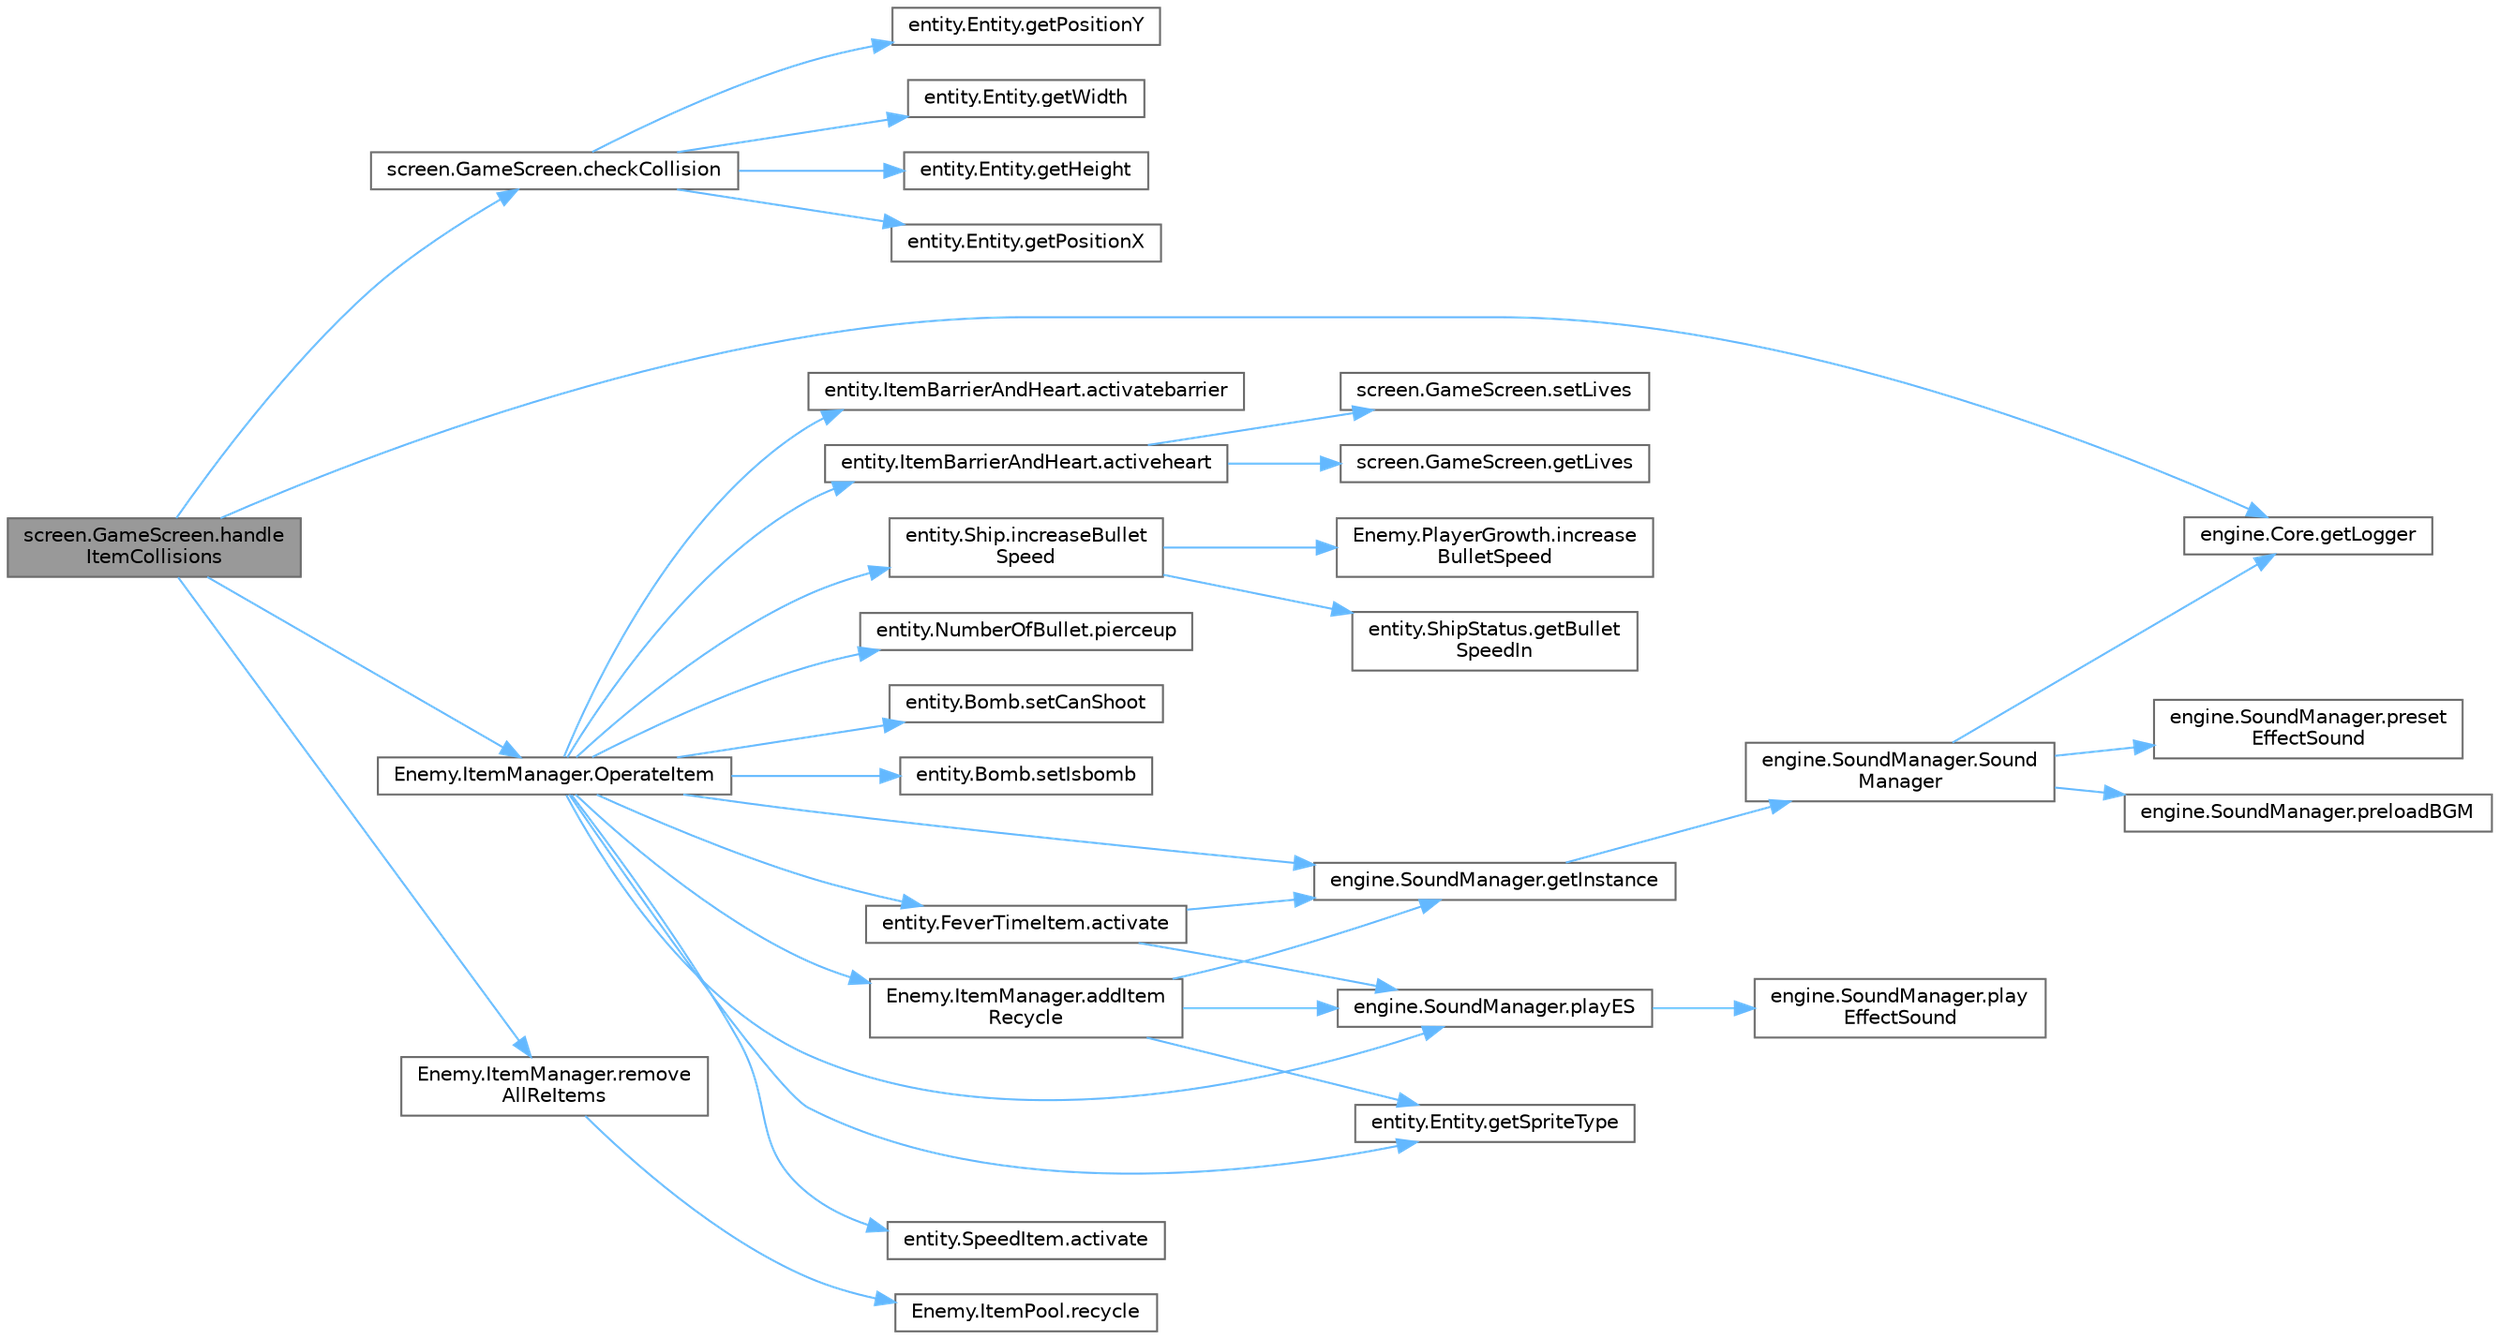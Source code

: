 digraph "screen.GameScreen.handleItemCollisions"
{
 // LATEX_PDF_SIZE
  bgcolor="transparent";
  edge [fontname=Helvetica,fontsize=10,labelfontname=Helvetica,labelfontsize=10];
  node [fontname=Helvetica,fontsize=10,shape=box,height=0.2,width=0.4];
  rankdir="LR";
  Node1 [id="Node000001",label="screen.GameScreen.handle\lItemCollisions",height=0.2,width=0.4,color="gray40", fillcolor="grey60", style="filled", fontcolor="black",tooltip=" "];
  Node1 -> Node2 [id="edge1_Node000001_Node000002",color="steelblue1",style="solid",tooltip=" "];
  Node2 [id="Node000002",label="screen.GameScreen.checkCollision",height=0.2,width=0.4,color="grey40", fillcolor="white", style="filled",URL="$classscreen_1_1_game_screen.html#a0a848558ccd9ab856726f3e4e1d67dd1",tooltip="Checks if two entities are colliding."];
  Node2 -> Node3 [id="edge2_Node000002_Node000003",color="steelblue1",style="solid",tooltip=" "];
  Node3 [id="Node000003",label="entity.Entity.getHeight",height=0.2,width=0.4,color="grey40", fillcolor="white", style="filled",URL="$classentity_1_1_entity.html#a30f17d928494ebe1e145a6011014aa6b",tooltip="Getter for the height of the image associated to the entity."];
  Node2 -> Node4 [id="edge3_Node000002_Node000004",color="steelblue1",style="solid",tooltip=" "];
  Node4 [id="Node000004",label="entity.Entity.getPositionX",height=0.2,width=0.4,color="grey40", fillcolor="white", style="filled",URL="$classentity_1_1_entity.html#aade70f342a09b3c37b7f40d17db45983",tooltip="Getter for the X axis position of the entity."];
  Node2 -> Node5 [id="edge4_Node000002_Node000005",color="steelblue1",style="solid",tooltip=" "];
  Node5 [id="Node000005",label="entity.Entity.getPositionY",height=0.2,width=0.4,color="grey40", fillcolor="white", style="filled",URL="$classentity_1_1_entity.html#afdcbb4ca073d5a81b37ed096ac85f5ef",tooltip="Getter for the Y axis position of the entity."];
  Node2 -> Node6 [id="edge5_Node000002_Node000006",color="steelblue1",style="solid",tooltip=" "];
  Node6 [id="Node000006",label="entity.Entity.getWidth",height=0.2,width=0.4,color="grey40", fillcolor="white", style="filled",URL="$classentity_1_1_entity.html#a9eed63b7e9308461e1af62cabcbe0219",tooltip="Getter for the width of the image associated to the entity."];
  Node1 -> Node7 [id="edge6_Node000001_Node000007",color="steelblue1",style="solid",tooltip=" "];
  Node7 [id="Node000007",label="engine.Core.getLogger",height=0.2,width=0.4,color="grey40", fillcolor="white", style="filled",URL="$classengine_1_1_core.html#a89349dea52049be064320358db9412a2",tooltip="Controls access to the logger."];
  Node1 -> Node8 [id="edge7_Node000001_Node000008",color="steelblue1",style="solid",tooltip=" "];
  Node8 [id="Node000008",label="Enemy.ItemManager.OperateItem",height=0.2,width=0.4,color="grey40", fillcolor="white", style="filled",URL="$class_enemy_1_1_item_manager.html#a485cd51965cc7532571b592bf4bb1891",tooltip=" "];
  Node8 -> Node9 [id="edge8_Node000008_Node000009",color="steelblue1",style="solid",tooltip=" "];
  Node9 [id="Node000009",label="entity.FeverTimeItem.activate",height=0.2,width=0.4,color="grey40", fillcolor="white", style="filled",URL="$classentity_1_1_fever_time_item.html#a798fa032307cc7414a82e55946d4a97f",tooltip=" "];
  Node9 -> Node10 [id="edge9_Node000009_Node000010",color="steelblue1",style="solid",tooltip=" "];
  Node10 [id="Node000010",label="engine.SoundManager.getInstance",height=0.2,width=0.4,color="grey40", fillcolor="white", style="filled",URL="$classengine_1_1_sound_manager.html#a4e6f0b41bd8568517ad66a9407a77fea",tooltip=" "];
  Node10 -> Node11 [id="edge10_Node000010_Node000011",color="steelblue1",style="solid",tooltip=" "];
  Node11 [id="Node000011",label="engine.SoundManager.Sound\lManager",height=0.2,width=0.4,color="grey40", fillcolor="white", style="filled",URL="$classengine_1_1_sound_manager.html#a18b0e843467737587e1ce3f2d844f4f9",tooltip="Code Description Base: BGM files are stored in res/sound/BGM ES files are stored in res/sound/ES,..."];
  Node11 -> Node7 [id="edge11_Node000011_Node000007",color="steelblue1",style="solid",tooltip=" "];
  Node11 -> Node12 [id="edge12_Node000011_Node000012",color="steelblue1",style="solid",tooltip=" "];
  Node12 [id="Node000012",label="engine.SoundManager.preloadBGM",height=0.2,width=0.4,color="grey40", fillcolor="white", style="filled",URL="$classengine_1_1_sound_manager.html#a6bcd9eaf792c1b87b19a6f6f37f9c4cb",tooltip=" "];
  Node11 -> Node13 [id="edge13_Node000011_Node000013",color="steelblue1",style="solid",tooltip=" "];
  Node13 [id="Node000013",label="engine.SoundManager.preset\lEffectSound",height=0.2,width=0.4,color="grey40", fillcolor="white", style="filled",URL="$classengine_1_1_sound_manager.html#af26c2bfcdc62884f2f9bc521b437905f",tooltip=" "];
  Node9 -> Node14 [id="edge14_Node000009_Node000014",color="steelblue1",style="solid",tooltip=" "];
  Node14 [id="Node000014",label="engine.SoundManager.playES",height=0.2,width=0.4,color="grey40", fillcolor="white", style="filled",URL="$classengine_1_1_sound_manager.html#af326739e7c567da7bedf9a07eff7e232",tooltip=" "];
  Node14 -> Node15 [id="edge15_Node000014_Node000015",color="steelblue1",style="solid",tooltip=" "];
  Node15 [id="Node000015",label="engine.SoundManager.play\lEffectSound",height=0.2,width=0.4,color="grey40", fillcolor="white", style="filled",URL="$classengine_1_1_sound_manager.html#aff8a50dd8c931099450db7066e6a360e",tooltip=" "];
  Node8 -> Node16 [id="edge16_Node000008_Node000016",color="steelblue1",style="solid",tooltip=" "];
  Node16 [id="Node000016",label="entity.SpeedItem.activate",height=0.2,width=0.4,color="grey40", fillcolor="white", style="filled",URL="$classentity_1_1_speed_item.html#ab6adb4df2d15d05320e3daf836bcfbbb",tooltip=" "];
  Node8 -> Node17 [id="edge17_Node000008_Node000017",color="steelblue1",style="solid",tooltip=" "];
  Node17 [id="Node000017",label="entity.ItemBarrierAndHeart.activatebarrier",height=0.2,width=0.4,color="grey40", fillcolor="white", style="filled",URL="$classentity_1_1_item_barrier_and_heart.html#a00136a5ee6d5d3b7dd83d70a7c894fc6",tooltip=" "];
  Node8 -> Node18 [id="edge18_Node000008_Node000018",color="steelblue1",style="solid",tooltip=" "];
  Node18 [id="Node000018",label="entity.ItemBarrierAndHeart.activeheart",height=0.2,width=0.4,color="grey40", fillcolor="white", style="filled",URL="$classentity_1_1_item_barrier_and_heart.html#a395ddf9679a934f7202d6d5a96d12100",tooltip=" "];
  Node18 -> Node19 [id="edge19_Node000018_Node000019",color="steelblue1",style="solid",tooltip=" "];
  Node19 [id="Node000019",label="screen.GameScreen.getLives",height=0.2,width=0.4,color="grey40", fillcolor="white", style="filled",URL="$classscreen_1_1_game_screen.html#a25a9ad38e06c9a8b48e128dcb64c9522",tooltip=" "];
  Node18 -> Node20 [id="edge20_Node000018_Node000020",color="steelblue1",style="solid",tooltip=" "];
  Node20 [id="Node000020",label="screen.GameScreen.setLives",height=0.2,width=0.4,color="grey40", fillcolor="white", style="filled",URL="$classscreen_1_1_game_screen.html#abdae767a05e67828e00183cf5b5bdcdd",tooltip=" "];
  Node8 -> Node21 [id="edge21_Node000008_Node000021",color="steelblue1",style="solid",tooltip=" "];
  Node21 [id="Node000021",label="Enemy.ItemManager.addItem\lRecycle",height=0.2,width=0.4,color="grey40", fillcolor="white", style="filled",URL="$class_enemy_1_1_item_manager.html#a3a3dd08c8c89f9bf925efaa8d390f584",tooltip=" "];
  Node21 -> Node10 [id="edge22_Node000021_Node000010",color="steelblue1",style="solid",tooltip=" "];
  Node21 -> Node22 [id="edge23_Node000021_Node000022",color="steelblue1",style="solid",tooltip=" "];
  Node22 [id="Node000022",label="entity.Entity.getSpriteType",height=0.2,width=0.4,color="grey40", fillcolor="white", style="filled",URL="$classentity_1_1_entity.html#a452a38bd56f97c7c29bb84c80a876f42",tooltip="Getter for the sprite that the entity will be drawn as."];
  Node21 -> Node14 [id="edge24_Node000021_Node000014",color="steelblue1",style="solid",tooltip=" "];
  Node8 -> Node10 [id="edge25_Node000008_Node000010",color="steelblue1",style="solid",tooltip=" "];
  Node8 -> Node22 [id="edge26_Node000008_Node000022",color="steelblue1",style="solid",tooltip=" "];
  Node8 -> Node23 [id="edge27_Node000008_Node000023",color="steelblue1",style="solid",tooltip=" "];
  Node23 [id="Node000023",label="entity.Ship.increaseBullet\lSpeed",height=0.2,width=0.4,color="grey40", fillcolor="white", style="filled",URL="$classentity_1_1_ship.html#a6eec20d96d89cf632e44578a013dcc04",tooltip=" "];
  Node23 -> Node24 [id="edge28_Node000023_Node000024",color="steelblue1",style="solid",tooltip=" "];
  Node24 [id="Node000024",label="entity.ShipStatus.getBullet\lSpeedIn",height=0.2,width=0.4,color="grey40", fillcolor="white", style="filled",URL="$classentity_1_1_ship_status.html#a751906546bbf4747e5ff8a26f1969572",tooltip=" "];
  Node23 -> Node25 [id="edge29_Node000023_Node000025",color="steelblue1",style="solid",tooltip=" "];
  Node25 [id="Node000025",label="Enemy.PlayerGrowth.increase\lBulletSpeed",height=0.2,width=0.4,color="grey40", fillcolor="white", style="filled",URL="$class_enemy_1_1_player_growth.html#aae1e510d98ab06a5ab3b77f2b6e0d1ab",tooltip=" "];
  Node8 -> Node26 [id="edge30_Node000008_Node000026",color="steelblue1",style="solid",tooltip=" "];
  Node26 [id="Node000026",label="entity.NumberOfBullet.pierceup",height=0.2,width=0.4,color="grey40", fillcolor="white", style="filled",URL="$classentity_1_1_number_of_bullet.html#a5ab67c0f0f072be5005b565c6aefee26",tooltip=" "];
  Node8 -> Node14 [id="edge31_Node000008_Node000014",color="steelblue1",style="solid",tooltip=" "];
  Node8 -> Node27 [id="edge32_Node000008_Node000027",color="steelblue1",style="solid",tooltip=" "];
  Node27 [id="Node000027",label="entity.Bomb.setCanShoot",height=0.2,width=0.4,color="grey40", fillcolor="white", style="filled",URL="$classentity_1_1_bomb.html#a3ab9450e291c2e831e5afa966da475b1",tooltip=" "];
  Node8 -> Node28 [id="edge33_Node000008_Node000028",color="steelblue1",style="solid",tooltip=" "];
  Node28 [id="Node000028",label="entity.Bomb.setIsbomb",height=0.2,width=0.4,color="grey40", fillcolor="white", style="filled",URL="$classentity_1_1_bomb.html#a2e4fa892a2819d71344776f770ef0e38",tooltip=" "];
  Node1 -> Node29 [id="edge34_Node000001_Node000029",color="steelblue1",style="solid",tooltip=" "];
  Node29 [id="Node000029",label="Enemy.ItemManager.remove\lAllReItems",height=0.2,width=0.4,color="grey40", fillcolor="white", style="filled",URL="$class_enemy_1_1_item_manager.html#abbb16e93fc91934d3d963f389792a954",tooltip=" "];
  Node29 -> Node30 [id="edge35_Node000029_Node000030",color="steelblue1",style="solid",tooltip=" "];
  Node30 [id="Node000030",label="Enemy.ItemPool.recycle",height=0.2,width=0.4,color="grey40", fillcolor="white", style="filled",URL="$class_enemy_1_1_item_pool.html#a6afe49381195ea301d8485c902634811",tooltip=" "];
}
